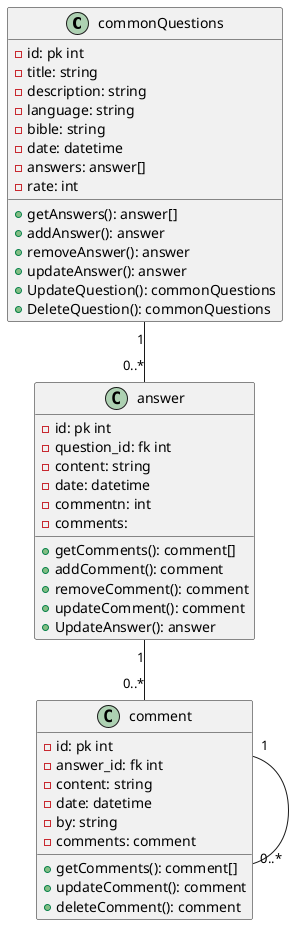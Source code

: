 @startuml


class commonQuestions {
   -id: pk int
   -title: string
   -description: string
   -language: string
   -bible: string                                                                                                                                                                                                                                                                                                                                                                                                                                                                                                                                                                                                                                                                                                                                                                                                                      
   -date: datetime
   -answers: answer[]
   -rate: int
   +getAnswers(): answer[]
   +addAnswer(): answer
   +removeAnswer(): answer
   +updateAnswer(): answer
   +UpdateQuestion(): commonQuestions
   +DeleteQuestion(): commonQuestions  
}

class answer {
   -id: pk int
   -question_id: fk int
   -content: string
   -date: datetime
   -commentn: int
   -comments:
   +getComments(): comment[]
   +addComment(): comment
   +removeComment(): comment
   +updateComment(): comment
   +UpdateAnswer(): answer
}

class comment {
   -id: pk int
   -answer_id: fk int
   -content: string
   -date: datetime                                                                                                                                                                                                                                                                                                                                                                                               
   -by: string
   -comments: comment   
   +getComments(): comment[]
   +updateComment(): comment
   +deleteComment(): comment                                                                                                                                                                                                                                                                                                                                                                                                             
}

commonQuestions "1" -- "0..*" answer
answer "1" -- "0..*" comment
comment "1" -- "0..*" comment

@enduml

